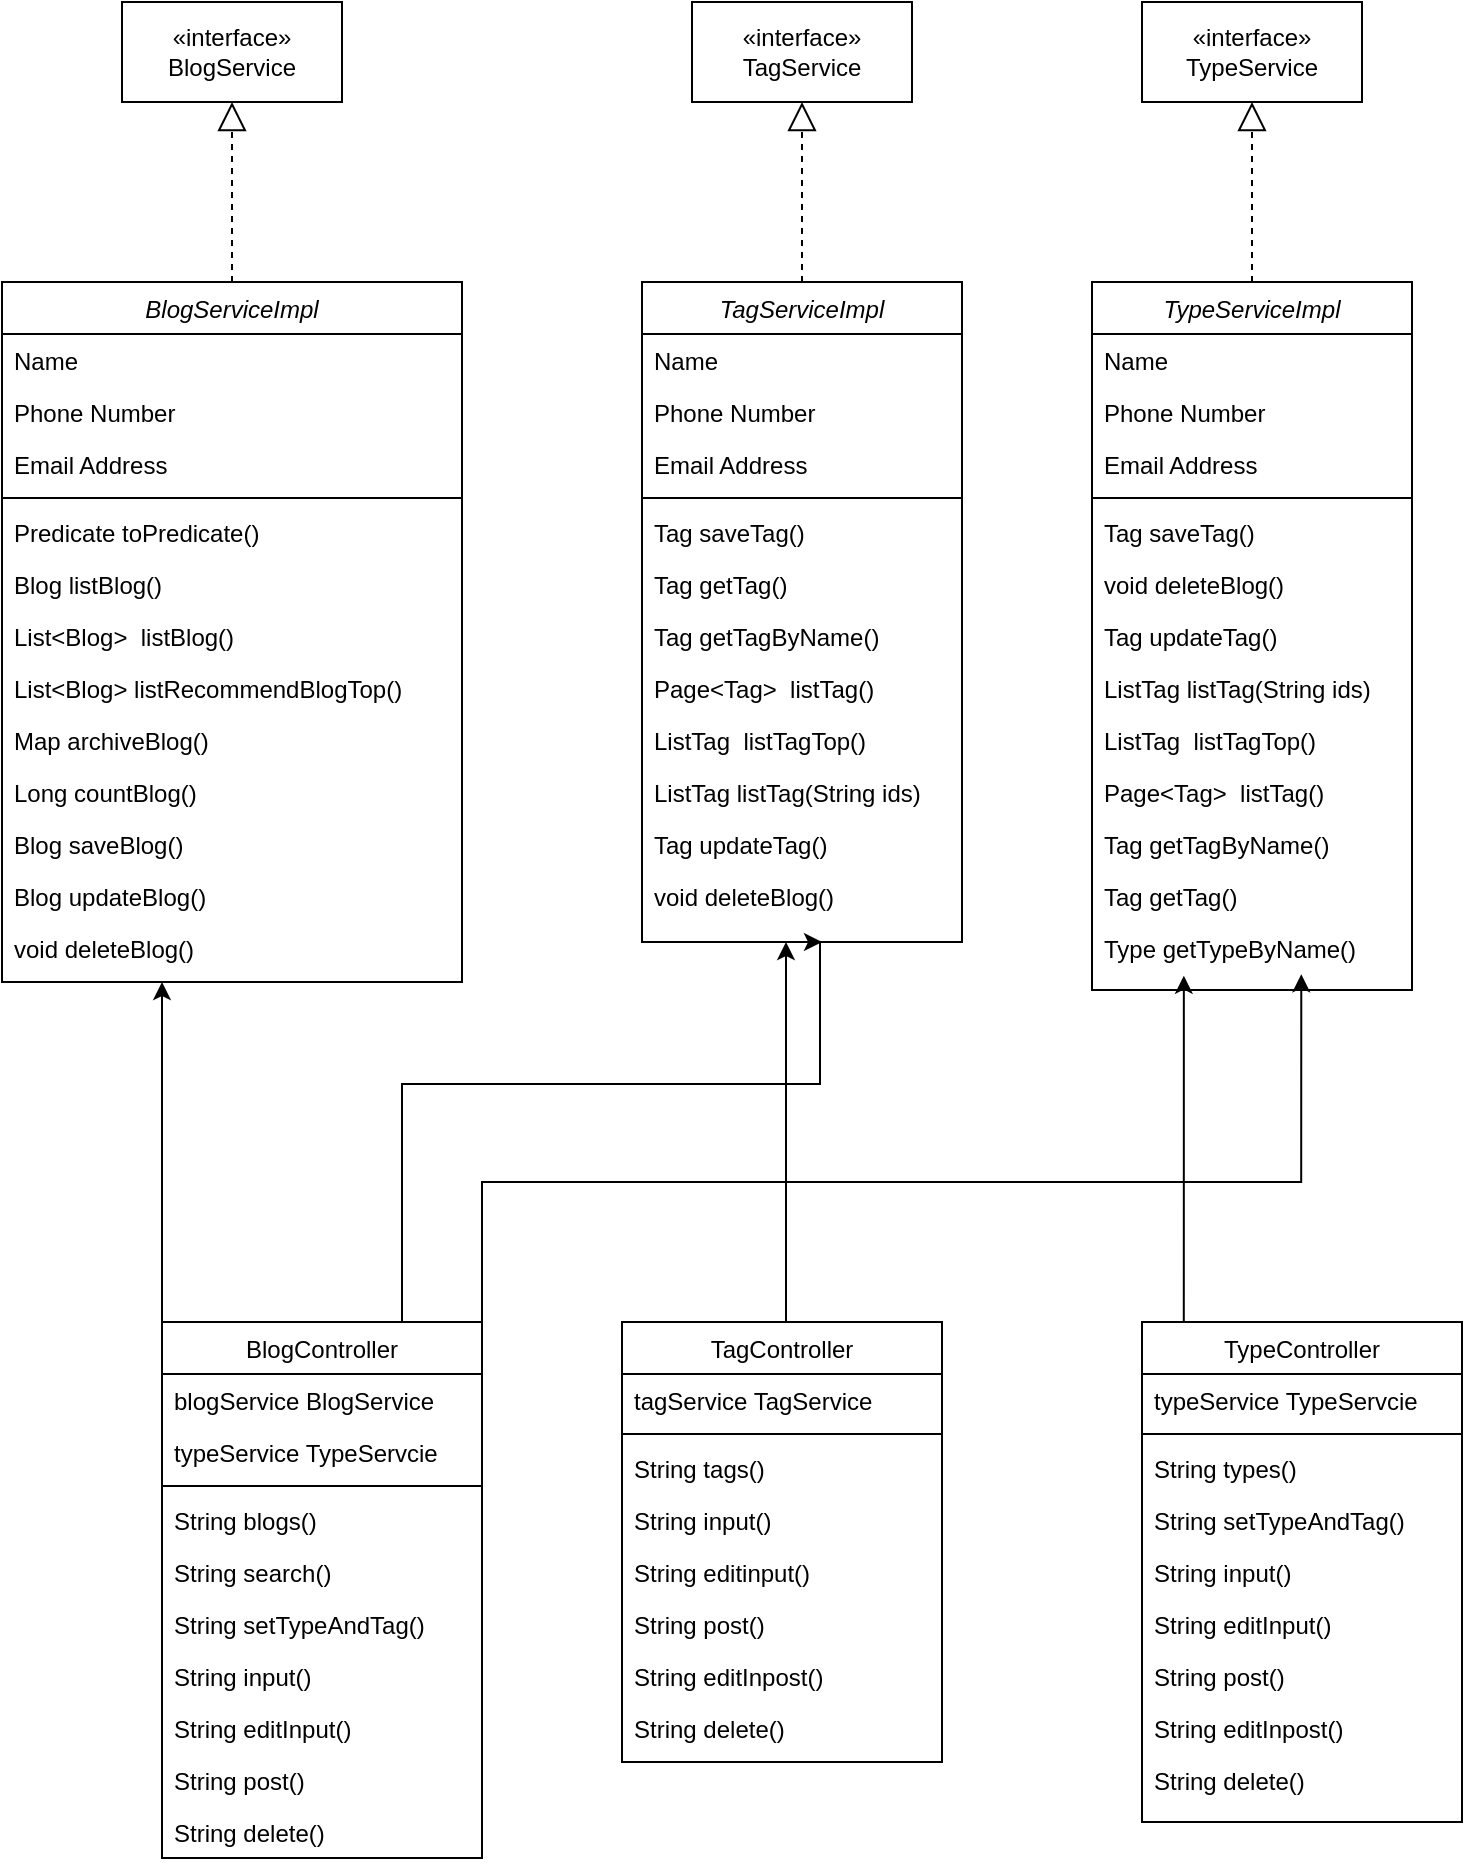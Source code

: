 <mxfile version="22.1.3" type="device">
  <diagram id="C5RBs43oDa-KdzZeNtuy" name="Page-1">
    <mxGraphModel dx="2129" dy="1810" grid="1" gridSize="10" guides="1" tooltips="1" connect="1" arrows="1" fold="1" page="1" pageScale="1" pageWidth="827" pageHeight="1169" math="0" shadow="0">
      <root>
        <mxCell id="WIyWlLk6GJQsqaUBKTNV-0" />
        <mxCell id="WIyWlLk6GJQsqaUBKTNV-1" parent="WIyWlLk6GJQsqaUBKTNV-0" />
        <mxCell id="jlabUdDDMQ6l2yRm6JQj-94" style="edgeStyle=orthogonalEdgeStyle;rounded=0;orthogonalLoop=1;jettySize=auto;html=1;" parent="WIyWlLk6GJQsqaUBKTNV-1" source="zkfFHV4jXpPFQw0GAbJ--6" edge="1">
          <mxGeometry relative="1" as="geometry">
            <mxPoint x="-110" y="260" as="targetPoint" />
            <Array as="points">
              <mxPoint x="-110" y="410" />
              <mxPoint x="-110" y="410" />
            </Array>
          </mxGeometry>
        </mxCell>
        <mxCell id="jlabUdDDMQ6l2yRm6JQj-96" style="edgeStyle=orthogonalEdgeStyle;rounded=0;orthogonalLoop=1;jettySize=auto;html=1;exitX=0.75;exitY=0;exitDx=0;exitDy=0;" parent="WIyWlLk6GJQsqaUBKTNV-1" source="zkfFHV4jXpPFQw0GAbJ--6" edge="1">
          <mxGeometry relative="1" as="geometry">
            <mxPoint x="220" y="240" as="targetPoint" />
            <Array as="points">
              <mxPoint x="10" y="311" />
              <mxPoint x="219" y="311" />
            </Array>
          </mxGeometry>
        </mxCell>
        <mxCell id="zkfFHV4jXpPFQw0GAbJ--6" value="BlogController" style="swimlane;fontStyle=0;align=center;verticalAlign=top;childLayout=stackLayout;horizontal=1;startSize=26;horizontalStack=0;resizeParent=1;resizeLast=0;collapsible=1;marginBottom=0;rounded=0;shadow=0;strokeWidth=1;" parent="WIyWlLk6GJQsqaUBKTNV-1" vertex="1">
          <mxGeometry x="-110" y="430" width="160" height="268" as="geometry">
            <mxRectangle x="130" y="380" width="160" height="26" as="alternateBounds" />
          </mxGeometry>
        </mxCell>
        <mxCell id="zkfFHV4jXpPFQw0GAbJ--7" value="blogService BlogService" style="text;align=left;verticalAlign=top;spacingLeft=4;spacingRight=4;overflow=hidden;rotatable=0;points=[[0,0.5],[1,0.5]];portConstraint=eastwest;" parent="zkfFHV4jXpPFQw0GAbJ--6" vertex="1">
          <mxGeometry y="26" width="160" height="26" as="geometry" />
        </mxCell>
        <mxCell id="zkfFHV4jXpPFQw0GAbJ--8" value="typeService TypeServcie" style="text;align=left;verticalAlign=top;spacingLeft=4;spacingRight=4;overflow=hidden;rotatable=0;points=[[0,0.5],[1,0.5]];portConstraint=eastwest;rounded=0;shadow=0;html=0;" parent="zkfFHV4jXpPFQw0GAbJ--6" vertex="1">
          <mxGeometry y="52" width="160" height="26" as="geometry" />
        </mxCell>
        <mxCell id="zkfFHV4jXpPFQw0GAbJ--9" value="" style="line;html=1;strokeWidth=1;align=left;verticalAlign=middle;spacingTop=-1;spacingLeft=3;spacingRight=3;rotatable=0;labelPosition=right;points=[];portConstraint=eastwest;" parent="zkfFHV4jXpPFQw0GAbJ--6" vertex="1">
          <mxGeometry y="78" width="160" height="8" as="geometry" />
        </mxCell>
        <mxCell id="zkfFHV4jXpPFQw0GAbJ--11" value="String blogs()" style="text;align=left;verticalAlign=top;spacingLeft=4;spacingRight=4;overflow=hidden;rotatable=0;points=[[0,0.5],[1,0.5]];portConstraint=eastwest;" parent="zkfFHV4jXpPFQw0GAbJ--6" vertex="1">
          <mxGeometry y="86" width="160" height="26" as="geometry" />
        </mxCell>
        <mxCell id="jlabUdDDMQ6l2yRm6JQj-0" value="String search()" style="text;align=left;verticalAlign=top;spacingLeft=4;spacingRight=4;overflow=hidden;rotatable=0;points=[[0,0.5],[1,0.5]];portConstraint=eastwest;" parent="zkfFHV4jXpPFQw0GAbJ--6" vertex="1">
          <mxGeometry y="112" width="160" height="26" as="geometry" />
        </mxCell>
        <mxCell id="jlabUdDDMQ6l2yRm6JQj-1" value="String setTypeAndTag()" style="text;align=left;verticalAlign=top;spacingLeft=4;spacingRight=4;overflow=hidden;rotatable=0;points=[[0,0.5],[1,0.5]];portConstraint=eastwest;" parent="zkfFHV4jXpPFQw0GAbJ--6" vertex="1">
          <mxGeometry y="138" width="160" height="26" as="geometry" />
        </mxCell>
        <mxCell id="jlabUdDDMQ6l2yRm6JQj-3" value="String input()" style="text;align=left;verticalAlign=top;spacingLeft=4;spacingRight=4;overflow=hidden;rotatable=0;points=[[0,0.5],[1,0.5]];portConstraint=eastwest;" parent="zkfFHV4jXpPFQw0GAbJ--6" vertex="1">
          <mxGeometry y="164" width="160" height="26" as="geometry" />
        </mxCell>
        <mxCell id="jlabUdDDMQ6l2yRm6JQj-8" value="String editInput()" style="text;align=left;verticalAlign=top;spacingLeft=4;spacingRight=4;overflow=hidden;rotatable=0;points=[[0,0.5],[1,0.5]];portConstraint=eastwest;" parent="zkfFHV4jXpPFQw0GAbJ--6" vertex="1">
          <mxGeometry y="190" width="160" height="26" as="geometry" />
        </mxCell>
        <mxCell id="jlabUdDDMQ6l2yRm6JQj-9" value="String post()" style="text;align=left;verticalAlign=top;spacingLeft=4;spacingRight=4;overflow=hidden;rotatable=0;points=[[0,0.5],[1,0.5]];portConstraint=eastwest;" parent="zkfFHV4jXpPFQw0GAbJ--6" vertex="1">
          <mxGeometry y="216" width="160" height="26" as="geometry" />
        </mxCell>
        <mxCell id="jlabUdDDMQ6l2yRm6JQj-2" value="String delete()" style="text;align=left;verticalAlign=top;spacingLeft=4;spacingRight=4;overflow=hidden;rotatable=0;points=[[0,0.5],[1,0.5]];portConstraint=eastwest;" parent="zkfFHV4jXpPFQw0GAbJ--6" vertex="1">
          <mxGeometry y="242" width="160" height="26" as="geometry" />
        </mxCell>
        <mxCell id="jlabUdDDMQ6l2yRm6JQj-21" value="TagController" style="swimlane;fontStyle=0;align=center;verticalAlign=top;childLayout=stackLayout;horizontal=1;startSize=26;horizontalStack=0;resizeParent=1;resizeLast=0;collapsible=1;marginBottom=0;rounded=0;shadow=0;strokeWidth=1;" parent="WIyWlLk6GJQsqaUBKTNV-1" vertex="1">
          <mxGeometry x="120" y="430" width="160" height="220" as="geometry">
            <mxRectangle x="130" y="380" width="160" height="26" as="alternateBounds" />
          </mxGeometry>
        </mxCell>
        <mxCell id="jlabUdDDMQ6l2yRm6JQj-22" value="tagService TagService" style="text;align=left;verticalAlign=top;spacingLeft=4;spacingRight=4;overflow=hidden;rotatable=0;points=[[0,0.5],[1,0.5]];portConstraint=eastwest;" parent="jlabUdDDMQ6l2yRm6JQj-21" vertex="1">
          <mxGeometry y="26" width="160" height="26" as="geometry" />
        </mxCell>
        <mxCell id="jlabUdDDMQ6l2yRm6JQj-24" value="" style="line;html=1;strokeWidth=1;align=left;verticalAlign=middle;spacingTop=-1;spacingLeft=3;spacingRight=3;rotatable=0;labelPosition=right;points=[];portConstraint=eastwest;" parent="jlabUdDDMQ6l2yRm6JQj-21" vertex="1">
          <mxGeometry y="52" width="160" height="8" as="geometry" />
        </mxCell>
        <mxCell id="jlabUdDDMQ6l2yRm6JQj-25" value="String tags()" style="text;align=left;verticalAlign=top;spacingLeft=4;spacingRight=4;overflow=hidden;rotatable=0;points=[[0,0.5],[1,0.5]];portConstraint=eastwest;" parent="jlabUdDDMQ6l2yRm6JQj-21" vertex="1">
          <mxGeometry y="60" width="160" height="26" as="geometry" />
        </mxCell>
        <mxCell id="jlabUdDDMQ6l2yRm6JQj-26" value="String input()" style="text;align=left;verticalAlign=top;spacingLeft=4;spacingRight=4;overflow=hidden;rotatable=0;points=[[0,0.5],[1,0.5]];portConstraint=eastwest;" parent="jlabUdDDMQ6l2yRm6JQj-21" vertex="1">
          <mxGeometry y="86" width="160" height="26" as="geometry" />
        </mxCell>
        <mxCell id="jlabUdDDMQ6l2yRm6JQj-27" value="String editinput()" style="text;align=left;verticalAlign=top;spacingLeft=4;spacingRight=4;overflow=hidden;rotatable=0;points=[[0,0.5],[1,0.5]];portConstraint=eastwest;" parent="jlabUdDDMQ6l2yRm6JQj-21" vertex="1">
          <mxGeometry y="112" width="160" height="26" as="geometry" />
        </mxCell>
        <mxCell id="jlabUdDDMQ6l2yRm6JQj-28" value="String post()" style="text;align=left;verticalAlign=top;spacingLeft=4;spacingRight=4;overflow=hidden;rotatable=0;points=[[0,0.5],[1,0.5]];portConstraint=eastwest;" parent="jlabUdDDMQ6l2yRm6JQj-21" vertex="1">
          <mxGeometry y="138" width="160" height="26" as="geometry" />
        </mxCell>
        <mxCell id="jlabUdDDMQ6l2yRm6JQj-29" value="String editInpost()" style="text;align=left;verticalAlign=top;spacingLeft=4;spacingRight=4;overflow=hidden;rotatable=0;points=[[0,0.5],[1,0.5]];portConstraint=eastwest;" parent="jlabUdDDMQ6l2yRm6JQj-21" vertex="1">
          <mxGeometry y="164" width="160" height="26" as="geometry" />
        </mxCell>
        <mxCell id="jlabUdDDMQ6l2yRm6JQj-30" value="String delete()" style="text;align=left;verticalAlign=top;spacingLeft=4;spacingRight=4;overflow=hidden;rotatable=0;points=[[0,0.5],[1,0.5]];portConstraint=eastwest;" parent="jlabUdDDMQ6l2yRm6JQj-21" vertex="1">
          <mxGeometry y="190" width="160" height="26" as="geometry" />
        </mxCell>
        <mxCell id="jlabUdDDMQ6l2yRm6JQj-32" value="TypeController" style="swimlane;fontStyle=0;align=center;verticalAlign=top;childLayout=stackLayout;horizontal=1;startSize=26;horizontalStack=0;resizeParent=1;resizeLast=0;collapsible=1;marginBottom=0;rounded=0;shadow=0;strokeWidth=1;" parent="WIyWlLk6GJQsqaUBKTNV-1" vertex="1">
          <mxGeometry x="380" y="430" width="160" height="250" as="geometry">
            <mxRectangle x="130" y="380" width="160" height="26" as="alternateBounds" />
          </mxGeometry>
        </mxCell>
        <mxCell id="jlabUdDDMQ6l2yRm6JQj-34" value="typeService TypeServcie" style="text;align=left;verticalAlign=top;spacingLeft=4;spacingRight=4;overflow=hidden;rotatable=0;points=[[0,0.5],[1,0.5]];portConstraint=eastwest;rounded=0;shadow=0;html=0;" parent="jlabUdDDMQ6l2yRm6JQj-32" vertex="1">
          <mxGeometry y="26" width="160" height="26" as="geometry" />
        </mxCell>
        <mxCell id="jlabUdDDMQ6l2yRm6JQj-35" value="" style="line;html=1;strokeWidth=1;align=left;verticalAlign=middle;spacingTop=-1;spacingLeft=3;spacingRight=3;rotatable=0;labelPosition=right;points=[];portConstraint=eastwest;" parent="jlabUdDDMQ6l2yRm6JQj-32" vertex="1">
          <mxGeometry y="52" width="160" height="8" as="geometry" />
        </mxCell>
        <mxCell id="jlabUdDDMQ6l2yRm6JQj-36" value="String types()" style="text;align=left;verticalAlign=top;spacingLeft=4;spacingRight=4;overflow=hidden;rotatable=0;points=[[0,0.5],[1,0.5]];portConstraint=eastwest;" parent="jlabUdDDMQ6l2yRm6JQj-32" vertex="1">
          <mxGeometry y="60" width="160" height="26" as="geometry" />
        </mxCell>
        <mxCell id="jlabUdDDMQ6l2yRm6JQj-38" value="String setTypeAndTag()" style="text;align=left;verticalAlign=top;spacingLeft=4;spacingRight=4;overflow=hidden;rotatable=0;points=[[0,0.5],[1,0.5]];portConstraint=eastwest;" parent="jlabUdDDMQ6l2yRm6JQj-32" vertex="1">
          <mxGeometry y="86" width="160" height="26" as="geometry" />
        </mxCell>
        <mxCell id="jlabUdDDMQ6l2yRm6JQj-39" value="String input()" style="text;align=left;verticalAlign=top;spacingLeft=4;spacingRight=4;overflow=hidden;rotatable=0;points=[[0,0.5],[1,0.5]];portConstraint=eastwest;" parent="jlabUdDDMQ6l2yRm6JQj-32" vertex="1">
          <mxGeometry y="112" width="160" height="26" as="geometry" />
        </mxCell>
        <mxCell id="jlabUdDDMQ6l2yRm6JQj-40" value="String editInput()" style="text;align=left;verticalAlign=top;spacingLeft=4;spacingRight=4;overflow=hidden;rotatable=0;points=[[0,0.5],[1,0.5]];portConstraint=eastwest;" parent="jlabUdDDMQ6l2yRm6JQj-32" vertex="1">
          <mxGeometry y="138" width="160" height="26" as="geometry" />
        </mxCell>
        <mxCell id="jlabUdDDMQ6l2yRm6JQj-41" value="String post()" style="text;align=left;verticalAlign=top;spacingLeft=4;spacingRight=4;overflow=hidden;rotatable=0;points=[[0,0.5],[1,0.5]];portConstraint=eastwest;" parent="jlabUdDDMQ6l2yRm6JQj-32" vertex="1">
          <mxGeometry y="164" width="160" height="26" as="geometry" />
        </mxCell>
        <mxCell id="jlabUdDDMQ6l2yRm6JQj-43" value="String editInpost()" style="text;align=left;verticalAlign=top;spacingLeft=4;spacingRight=4;overflow=hidden;rotatable=0;points=[[0,0.5],[1,0.5]];portConstraint=eastwest;" parent="jlabUdDDMQ6l2yRm6JQj-32" vertex="1">
          <mxGeometry y="190" width="160" height="26" as="geometry" />
        </mxCell>
        <mxCell id="jlabUdDDMQ6l2yRm6JQj-42" value="String delete()" style="text;align=left;verticalAlign=top;spacingLeft=4;spacingRight=4;overflow=hidden;rotatable=0;points=[[0,0.5],[1,0.5]];portConstraint=eastwest;" parent="jlabUdDDMQ6l2yRm6JQj-32" vertex="1">
          <mxGeometry y="216" width="160" height="26" as="geometry" />
        </mxCell>
        <mxCell id="jlabUdDDMQ6l2yRm6JQj-62" value="TagServiceImpl" style="swimlane;fontStyle=2;align=center;verticalAlign=top;childLayout=stackLayout;horizontal=1;startSize=26;horizontalStack=0;resizeParent=1;resizeLast=0;collapsible=1;marginBottom=0;rounded=0;shadow=0;strokeWidth=1;" parent="WIyWlLk6GJQsqaUBKTNV-1" vertex="1">
          <mxGeometry x="130" y="-90" width="160" height="330" as="geometry">
            <mxRectangle x="230" y="140" width="160" height="26" as="alternateBounds" />
          </mxGeometry>
        </mxCell>
        <mxCell id="jlabUdDDMQ6l2yRm6JQj-63" value="Name" style="text;align=left;verticalAlign=top;spacingLeft=4;spacingRight=4;overflow=hidden;rotatable=0;points=[[0,0.5],[1,0.5]];portConstraint=eastwest;" parent="jlabUdDDMQ6l2yRm6JQj-62" vertex="1">
          <mxGeometry y="26" width="160" height="26" as="geometry" />
        </mxCell>
        <mxCell id="jlabUdDDMQ6l2yRm6JQj-64" value="Phone Number" style="text;align=left;verticalAlign=top;spacingLeft=4;spacingRight=4;overflow=hidden;rotatable=0;points=[[0,0.5],[1,0.5]];portConstraint=eastwest;rounded=0;shadow=0;html=0;" parent="jlabUdDDMQ6l2yRm6JQj-62" vertex="1">
          <mxGeometry y="52" width="160" height="26" as="geometry" />
        </mxCell>
        <mxCell id="jlabUdDDMQ6l2yRm6JQj-65" value="Email Address" style="text;align=left;verticalAlign=top;spacingLeft=4;spacingRight=4;overflow=hidden;rotatable=0;points=[[0,0.5],[1,0.5]];portConstraint=eastwest;rounded=0;shadow=0;html=0;" parent="jlabUdDDMQ6l2yRm6JQj-62" vertex="1">
          <mxGeometry y="78" width="160" height="26" as="geometry" />
        </mxCell>
        <mxCell id="jlabUdDDMQ6l2yRm6JQj-66" value="" style="line;html=1;strokeWidth=1;align=left;verticalAlign=middle;spacingTop=-1;spacingLeft=3;spacingRight=3;rotatable=0;labelPosition=right;points=[];portConstraint=eastwest;" parent="jlabUdDDMQ6l2yRm6JQj-62" vertex="1">
          <mxGeometry y="104" width="160" height="8" as="geometry" />
        </mxCell>
        <mxCell id="jlabUdDDMQ6l2yRm6JQj-120" value="Tag saveTag()" style="text;align=left;verticalAlign=top;spacingLeft=4;spacingRight=4;overflow=hidden;rotatable=0;points=[[0,0.5],[1,0.5]];portConstraint=eastwest;" parent="jlabUdDDMQ6l2yRm6JQj-62" vertex="1">
          <mxGeometry y="112" width="160" height="26" as="geometry" />
        </mxCell>
        <mxCell id="jlabUdDDMQ6l2yRm6JQj-121" value="Tag getTag()" style="text;align=left;verticalAlign=top;spacingLeft=4;spacingRight=4;overflow=hidden;rotatable=0;points=[[0,0.5],[1,0.5]];portConstraint=eastwest;" parent="jlabUdDDMQ6l2yRm6JQj-62" vertex="1">
          <mxGeometry y="138" width="160" height="26" as="geometry" />
        </mxCell>
        <mxCell id="jlabUdDDMQ6l2yRm6JQj-118" value="Tag getTagByName()" style="text;align=left;verticalAlign=top;spacingLeft=4;spacingRight=4;overflow=hidden;rotatable=0;points=[[0,0.5],[1,0.5]];portConstraint=eastwest;" parent="jlabUdDDMQ6l2yRm6JQj-62" vertex="1">
          <mxGeometry y="164" width="160" height="26" as="geometry" />
        </mxCell>
        <mxCell id="jlabUdDDMQ6l2yRm6JQj-119" value="Page&lt;Tag&gt;  listTag()" style="text;align=left;verticalAlign=top;spacingLeft=4;spacingRight=4;overflow=hidden;rotatable=0;points=[[0,0.5],[1,0.5]];portConstraint=eastwest;" parent="jlabUdDDMQ6l2yRm6JQj-62" vertex="1">
          <mxGeometry y="190" width="160" height="26" as="geometry" />
        </mxCell>
        <mxCell id="jlabUdDDMQ6l2yRm6JQj-122" value="ListTag  listTagTop()" style="text;align=left;verticalAlign=top;spacingLeft=4;spacingRight=4;overflow=hidden;rotatable=0;points=[[0,0.5],[1,0.5]];portConstraint=eastwest;" parent="jlabUdDDMQ6l2yRm6JQj-62" vertex="1">
          <mxGeometry y="216" width="160" height="26" as="geometry" />
        </mxCell>
        <mxCell id="jlabUdDDMQ6l2yRm6JQj-67" value="ListTag listTag(String ids)" style="text;align=left;verticalAlign=top;spacingLeft=4;spacingRight=4;overflow=hidden;rotatable=0;points=[[0,0.5],[1,0.5]];portConstraint=eastwest;" parent="jlabUdDDMQ6l2yRm6JQj-62" vertex="1">
          <mxGeometry y="242" width="160" height="26" as="geometry" />
        </mxCell>
        <mxCell id="jlabUdDDMQ6l2yRm6JQj-123" value="Tag updateTag()" style="text;align=left;verticalAlign=top;spacingLeft=4;spacingRight=4;overflow=hidden;rotatable=0;points=[[0,0.5],[1,0.5]];portConstraint=eastwest;" parent="jlabUdDDMQ6l2yRm6JQj-62" vertex="1">
          <mxGeometry y="268" width="160" height="26" as="geometry" />
        </mxCell>
        <mxCell id="jlabUdDDMQ6l2yRm6JQj-124" value="void deleteBlog()" style="text;align=left;verticalAlign=top;spacingLeft=4;spacingRight=4;overflow=hidden;rotatable=0;points=[[0,0.5],[1,0.5]];portConstraint=eastwest;" parent="jlabUdDDMQ6l2yRm6JQj-62" vertex="1">
          <mxGeometry y="294" width="160" height="26" as="geometry" />
        </mxCell>
        <mxCell id="jlabUdDDMQ6l2yRm6JQj-68" value="TypeServiceImpl" style="swimlane;fontStyle=2;align=center;verticalAlign=top;childLayout=stackLayout;horizontal=1;startSize=26;horizontalStack=0;resizeParent=1;resizeLast=0;collapsible=1;marginBottom=0;rounded=0;shadow=0;strokeWidth=1;" parent="WIyWlLk6GJQsqaUBKTNV-1" vertex="1">
          <mxGeometry x="355" y="-90" width="160" height="354" as="geometry">
            <mxRectangle x="230" y="140" width="160" height="26" as="alternateBounds" />
          </mxGeometry>
        </mxCell>
        <mxCell id="jlabUdDDMQ6l2yRm6JQj-69" value="Name" style="text;align=left;verticalAlign=top;spacingLeft=4;spacingRight=4;overflow=hidden;rotatable=0;points=[[0,0.5],[1,0.5]];portConstraint=eastwest;" parent="jlabUdDDMQ6l2yRm6JQj-68" vertex="1">
          <mxGeometry y="26" width="160" height="26" as="geometry" />
        </mxCell>
        <mxCell id="jlabUdDDMQ6l2yRm6JQj-70" value="Phone Number" style="text;align=left;verticalAlign=top;spacingLeft=4;spacingRight=4;overflow=hidden;rotatable=0;points=[[0,0.5],[1,0.5]];portConstraint=eastwest;rounded=0;shadow=0;html=0;" parent="jlabUdDDMQ6l2yRm6JQj-68" vertex="1">
          <mxGeometry y="52" width="160" height="26" as="geometry" />
        </mxCell>
        <mxCell id="jlabUdDDMQ6l2yRm6JQj-71" value="Email Address" style="text;align=left;verticalAlign=top;spacingLeft=4;spacingRight=4;overflow=hidden;rotatable=0;points=[[0,0.5],[1,0.5]];portConstraint=eastwest;rounded=0;shadow=0;html=0;" parent="jlabUdDDMQ6l2yRm6JQj-68" vertex="1">
          <mxGeometry y="78" width="160" height="26" as="geometry" />
        </mxCell>
        <mxCell id="jlabUdDDMQ6l2yRm6JQj-72" value="" style="line;html=1;strokeWidth=1;align=left;verticalAlign=middle;spacingTop=-1;spacingLeft=3;spacingRight=3;rotatable=0;labelPosition=right;points=[];portConstraint=eastwest;" parent="jlabUdDDMQ6l2yRm6JQj-68" vertex="1">
          <mxGeometry y="104" width="160" height="8" as="geometry" />
        </mxCell>
        <mxCell id="jlabUdDDMQ6l2yRm6JQj-126" value="Tag saveTag()" style="text;align=left;verticalAlign=top;spacingLeft=4;spacingRight=4;overflow=hidden;rotatable=0;points=[[0,0.5],[1,0.5]];portConstraint=eastwest;" parent="jlabUdDDMQ6l2yRm6JQj-68" vertex="1">
          <mxGeometry y="112" width="160" height="26" as="geometry" />
        </mxCell>
        <mxCell id="jlabUdDDMQ6l2yRm6JQj-133" value="void deleteBlog()" style="text;align=left;verticalAlign=top;spacingLeft=4;spacingRight=4;overflow=hidden;rotatable=0;points=[[0,0.5],[1,0.5]];portConstraint=eastwest;" parent="jlabUdDDMQ6l2yRm6JQj-68" vertex="1">
          <mxGeometry y="138" width="160" height="26" as="geometry" />
        </mxCell>
        <mxCell id="jlabUdDDMQ6l2yRm6JQj-132" value="Tag updateTag()" style="text;align=left;verticalAlign=top;spacingLeft=4;spacingRight=4;overflow=hidden;rotatable=0;points=[[0,0.5],[1,0.5]];portConstraint=eastwest;" parent="jlabUdDDMQ6l2yRm6JQj-68" vertex="1">
          <mxGeometry y="164" width="160" height="26" as="geometry" />
        </mxCell>
        <mxCell id="jlabUdDDMQ6l2yRm6JQj-131" value="ListTag listTag(String ids)" style="text;align=left;verticalAlign=top;spacingLeft=4;spacingRight=4;overflow=hidden;rotatable=0;points=[[0,0.5],[1,0.5]];portConstraint=eastwest;" parent="jlabUdDDMQ6l2yRm6JQj-68" vertex="1">
          <mxGeometry y="190" width="160" height="26" as="geometry" />
        </mxCell>
        <mxCell id="jlabUdDDMQ6l2yRm6JQj-130" value="ListTag  listTagTop()" style="text;align=left;verticalAlign=top;spacingLeft=4;spacingRight=4;overflow=hidden;rotatable=0;points=[[0,0.5],[1,0.5]];portConstraint=eastwest;" parent="jlabUdDDMQ6l2yRm6JQj-68" vertex="1">
          <mxGeometry y="216" width="160" height="26" as="geometry" />
        </mxCell>
        <mxCell id="jlabUdDDMQ6l2yRm6JQj-129" value="Page&lt;Tag&gt;  listTag()" style="text;align=left;verticalAlign=top;spacingLeft=4;spacingRight=4;overflow=hidden;rotatable=0;points=[[0,0.5],[1,0.5]];portConstraint=eastwest;" parent="jlabUdDDMQ6l2yRm6JQj-68" vertex="1">
          <mxGeometry y="242" width="160" height="26" as="geometry" />
        </mxCell>
        <mxCell id="jlabUdDDMQ6l2yRm6JQj-128" value="Tag getTagByName()" style="text;align=left;verticalAlign=top;spacingLeft=4;spacingRight=4;overflow=hidden;rotatable=0;points=[[0,0.5],[1,0.5]];portConstraint=eastwest;" parent="jlabUdDDMQ6l2yRm6JQj-68" vertex="1">
          <mxGeometry y="268" width="160" height="26" as="geometry" />
        </mxCell>
        <mxCell id="jlabUdDDMQ6l2yRm6JQj-127" value="Tag getTag()" style="text;align=left;verticalAlign=top;spacingLeft=4;spacingRight=4;overflow=hidden;rotatable=0;points=[[0,0.5],[1,0.5]];portConstraint=eastwest;" parent="jlabUdDDMQ6l2yRm6JQj-68" vertex="1">
          <mxGeometry y="294" width="160" height="26" as="geometry" />
        </mxCell>
        <mxCell id="jlabUdDDMQ6l2yRm6JQj-73" value="Type getTypeByName()" style="text;align=left;verticalAlign=top;spacingLeft=4;spacingRight=4;overflow=hidden;rotatable=0;points=[[0,0.5],[1,0.5]];portConstraint=eastwest;" parent="jlabUdDDMQ6l2yRm6JQj-68" vertex="1">
          <mxGeometry y="320" width="160" height="26" as="geometry" />
        </mxCell>
        <mxCell id="jlabUdDDMQ6l2yRm6JQj-77" value="BlogServiceImpl" style="swimlane;fontStyle=2;align=center;verticalAlign=top;childLayout=stackLayout;horizontal=1;startSize=26;horizontalStack=0;resizeParent=1;resizeLast=0;collapsible=1;marginBottom=0;rounded=0;shadow=0;strokeWidth=1;" parent="WIyWlLk6GJQsqaUBKTNV-1" vertex="1">
          <mxGeometry x="-190" y="-90" width="230" height="350" as="geometry">
            <mxRectangle x="230" y="140" width="160" height="26" as="alternateBounds" />
          </mxGeometry>
        </mxCell>
        <mxCell id="jlabUdDDMQ6l2yRm6JQj-78" value="Name" style="text;align=left;verticalAlign=top;spacingLeft=4;spacingRight=4;overflow=hidden;rotatable=0;points=[[0,0.5],[1,0.5]];portConstraint=eastwest;" parent="jlabUdDDMQ6l2yRm6JQj-77" vertex="1">
          <mxGeometry y="26" width="230" height="26" as="geometry" />
        </mxCell>
        <mxCell id="jlabUdDDMQ6l2yRm6JQj-79" value="Phone Number" style="text;align=left;verticalAlign=top;spacingLeft=4;spacingRight=4;overflow=hidden;rotatable=0;points=[[0,0.5],[1,0.5]];portConstraint=eastwest;rounded=0;shadow=0;html=0;" parent="jlabUdDDMQ6l2yRm6JQj-77" vertex="1">
          <mxGeometry y="52" width="230" height="26" as="geometry" />
        </mxCell>
        <mxCell id="jlabUdDDMQ6l2yRm6JQj-80" value="Email Address" style="text;align=left;verticalAlign=top;spacingLeft=4;spacingRight=4;overflow=hidden;rotatable=0;points=[[0,0.5],[1,0.5]];portConstraint=eastwest;rounded=0;shadow=0;html=0;" parent="jlabUdDDMQ6l2yRm6JQj-77" vertex="1">
          <mxGeometry y="78" width="230" height="26" as="geometry" />
        </mxCell>
        <mxCell id="jlabUdDDMQ6l2yRm6JQj-81" value="" style="line;html=1;strokeWidth=1;align=left;verticalAlign=middle;spacingTop=-1;spacingLeft=3;spacingRight=3;rotatable=0;labelPosition=right;points=[];portConstraint=eastwest;" parent="jlabUdDDMQ6l2yRm6JQj-77" vertex="1">
          <mxGeometry y="104" width="230" height="8" as="geometry" />
        </mxCell>
        <mxCell id="jlabUdDDMQ6l2yRm6JQj-109" value="Predicate toPredicate()" style="text;align=left;verticalAlign=top;spacingLeft=4;spacingRight=4;overflow=hidden;rotatable=0;points=[[0,0.5],[1,0.5]];portConstraint=eastwest;" parent="jlabUdDDMQ6l2yRm6JQj-77" vertex="1">
          <mxGeometry y="112" width="230" height="26" as="geometry" />
        </mxCell>
        <mxCell id="jlabUdDDMQ6l2yRm6JQj-111" value="Blog listBlog()" style="text;align=left;verticalAlign=top;spacingLeft=4;spacingRight=4;overflow=hidden;rotatable=0;points=[[0,0.5],[1,0.5]];portConstraint=eastwest;" parent="jlabUdDDMQ6l2yRm6JQj-77" vertex="1">
          <mxGeometry y="138" width="230" height="26" as="geometry" />
        </mxCell>
        <mxCell id="jlabUdDDMQ6l2yRm6JQj-112" value="List&lt;Blog&gt;  listBlog()" style="text;align=left;verticalAlign=top;spacingLeft=4;spacingRight=4;overflow=hidden;rotatable=0;points=[[0,0.5],[1,0.5]];portConstraint=eastwest;" parent="jlabUdDDMQ6l2yRm6JQj-77" vertex="1">
          <mxGeometry y="164" width="230" height="26" as="geometry" />
        </mxCell>
        <mxCell id="jlabUdDDMQ6l2yRm6JQj-114" value="List&lt;Blog&gt; listRecommendBlogTop()" style="text;align=left;verticalAlign=top;spacingLeft=4;spacingRight=4;overflow=hidden;rotatable=0;points=[[0,0.5],[1,0.5]];portConstraint=eastwest;" parent="jlabUdDDMQ6l2yRm6JQj-77" vertex="1">
          <mxGeometry y="190" width="230" height="26" as="geometry" />
        </mxCell>
        <mxCell id="jlabUdDDMQ6l2yRm6JQj-113" value="Map archiveBlog()" style="text;align=left;verticalAlign=top;spacingLeft=4;spacingRight=4;overflow=hidden;rotatable=0;points=[[0,0.5],[1,0.5]];portConstraint=eastwest;" parent="jlabUdDDMQ6l2yRm6JQj-77" vertex="1">
          <mxGeometry y="216" width="230" height="26" as="geometry" />
        </mxCell>
        <mxCell id="jlabUdDDMQ6l2yRm6JQj-110" value="Long countBlog()" style="text;align=left;verticalAlign=top;spacingLeft=4;spacingRight=4;overflow=hidden;rotatable=0;points=[[0,0.5],[1,0.5]];portConstraint=eastwest;" parent="jlabUdDDMQ6l2yRm6JQj-77" vertex="1">
          <mxGeometry y="242" width="230" height="26" as="geometry" />
        </mxCell>
        <mxCell id="jlabUdDDMQ6l2yRm6JQj-82" value="Blog saveBlog()&#xa;" style="text;align=left;verticalAlign=top;spacingLeft=4;spacingRight=4;overflow=hidden;rotatable=0;points=[[0,0.5],[1,0.5]];portConstraint=eastwest;" parent="jlabUdDDMQ6l2yRm6JQj-77" vertex="1">
          <mxGeometry y="268" width="230" height="26" as="geometry" />
        </mxCell>
        <mxCell id="jlabUdDDMQ6l2yRm6JQj-117" value="Blog updateBlog()" style="text;align=left;verticalAlign=top;spacingLeft=4;spacingRight=4;overflow=hidden;rotatable=0;points=[[0,0.5],[1,0.5]];portConstraint=eastwest;" parent="jlabUdDDMQ6l2yRm6JQj-77" vertex="1">
          <mxGeometry y="294" width="230" height="26" as="geometry" />
        </mxCell>
        <mxCell id="jlabUdDDMQ6l2yRm6JQj-116" value="void deleteBlog()" style="text;align=left;verticalAlign=top;spacingLeft=4;spacingRight=4;overflow=hidden;rotatable=0;points=[[0,0.5],[1,0.5]];portConstraint=eastwest;" parent="jlabUdDDMQ6l2yRm6JQj-77" vertex="1">
          <mxGeometry y="320" width="230" height="26" as="geometry" />
        </mxCell>
        <mxCell id="jlabUdDDMQ6l2yRm6JQj-97" style="edgeStyle=orthogonalEdgeStyle;rounded=0;orthogonalLoop=1;jettySize=auto;html=1;exitX=1;exitY=0;exitDx=0;exitDy=0;entryX=0.654;entryY=1.006;entryDx=0;entryDy=0;entryPerimeter=0;" parent="WIyWlLk6GJQsqaUBKTNV-1" source="zkfFHV4jXpPFQw0GAbJ--6" target="jlabUdDDMQ6l2yRm6JQj-73" edge="1">
          <mxGeometry relative="1" as="geometry">
            <Array as="points">
              <mxPoint x="50" y="360" />
              <mxPoint x="460" y="360" />
            </Array>
          </mxGeometry>
        </mxCell>
        <mxCell id="jlabUdDDMQ6l2yRm6JQj-98" style="edgeStyle=orthogonalEdgeStyle;rounded=0;orthogonalLoop=1;jettySize=auto;html=1;exitX=0.5;exitY=0;exitDx=0;exitDy=0;" parent="WIyWlLk6GJQsqaUBKTNV-1" source="jlabUdDDMQ6l2yRm6JQj-21" edge="1">
          <mxGeometry relative="1" as="geometry">
            <mxPoint x="202" y="240" as="targetPoint" />
            <Array as="points">
              <mxPoint x="202" y="430" />
            </Array>
          </mxGeometry>
        </mxCell>
        <mxCell id="jlabUdDDMQ6l2yRm6JQj-99" style="edgeStyle=orthogonalEdgeStyle;rounded=0;orthogonalLoop=1;jettySize=auto;html=1;exitX=0.5;exitY=0;exitDx=0;exitDy=0;entryX=0.287;entryY=1.032;entryDx=0;entryDy=0;entryPerimeter=0;" parent="WIyWlLk6GJQsqaUBKTNV-1" source="jlabUdDDMQ6l2yRm6JQj-32" target="jlabUdDDMQ6l2yRm6JQj-73" edge="1">
          <mxGeometry relative="1" as="geometry">
            <Array as="points">
              <mxPoint x="401" y="430" />
            </Array>
          </mxGeometry>
        </mxCell>
        <mxCell id="jlabUdDDMQ6l2yRm6JQj-100" value="«interface»&lt;br&gt;BlogService" style="html=1;whiteSpace=wrap;" parent="WIyWlLk6GJQsqaUBKTNV-1" vertex="1">
          <mxGeometry x="-130" y="-230" width="110" height="50" as="geometry" />
        </mxCell>
        <mxCell id="jlabUdDDMQ6l2yRm6JQj-102" value="«interface»&lt;br&gt;TagService" style="html=1;whiteSpace=wrap;" parent="WIyWlLk6GJQsqaUBKTNV-1" vertex="1">
          <mxGeometry x="155" y="-230" width="110" height="50" as="geometry" />
        </mxCell>
        <mxCell id="jlabUdDDMQ6l2yRm6JQj-103" value="«interface»&lt;br&gt;TypeService" style="html=1;whiteSpace=wrap;" parent="WIyWlLk6GJQsqaUBKTNV-1" vertex="1">
          <mxGeometry x="380" y="-230" width="110" height="50" as="geometry" />
        </mxCell>
        <mxCell id="jlabUdDDMQ6l2yRm6JQj-104" value="" style="endArrow=block;dashed=1;endFill=0;endSize=12;html=1;rounded=0;exitX=0.5;exitY=0;exitDx=0;exitDy=0;entryX=0.5;entryY=1;entryDx=0;entryDy=0;" parent="WIyWlLk6GJQsqaUBKTNV-1" source="jlabUdDDMQ6l2yRm6JQj-77" target="jlabUdDDMQ6l2yRm6JQj-100" edge="1">
          <mxGeometry width="160" relative="1" as="geometry">
            <mxPoint x="290" y="-80" as="sourcePoint" />
            <mxPoint x="450" y="-80" as="targetPoint" />
          </mxGeometry>
        </mxCell>
        <mxCell id="jlabUdDDMQ6l2yRm6JQj-105" value="" style="endArrow=block;dashed=1;endFill=0;endSize=12;html=1;rounded=0;entryX=0.5;entryY=1;entryDx=0;entryDy=0;" parent="WIyWlLk6GJQsqaUBKTNV-1" source="jlabUdDDMQ6l2yRm6JQj-62" target="jlabUdDDMQ6l2yRm6JQj-102" edge="1">
          <mxGeometry width="160" relative="1" as="geometry">
            <mxPoint x="209.58" y="48" as="sourcePoint" />
            <mxPoint x="209.58" y="-120" as="targetPoint" />
            <Array as="points">
              <mxPoint x="210" y="-100" />
            </Array>
          </mxGeometry>
        </mxCell>
        <mxCell id="jlabUdDDMQ6l2yRm6JQj-106" value="" style="endArrow=block;dashed=1;endFill=0;endSize=12;html=1;rounded=0;exitX=0.5;exitY=0;exitDx=0;exitDy=0;" parent="WIyWlLk6GJQsqaUBKTNV-1" source="jlabUdDDMQ6l2yRm6JQj-68" target="jlabUdDDMQ6l2yRm6JQj-103" edge="1">
          <mxGeometry width="160" relative="1" as="geometry">
            <mxPoint x="290" y="-80" as="sourcePoint" />
            <mxPoint x="450" y="-80" as="targetPoint" />
          </mxGeometry>
        </mxCell>
      </root>
    </mxGraphModel>
  </diagram>
</mxfile>
